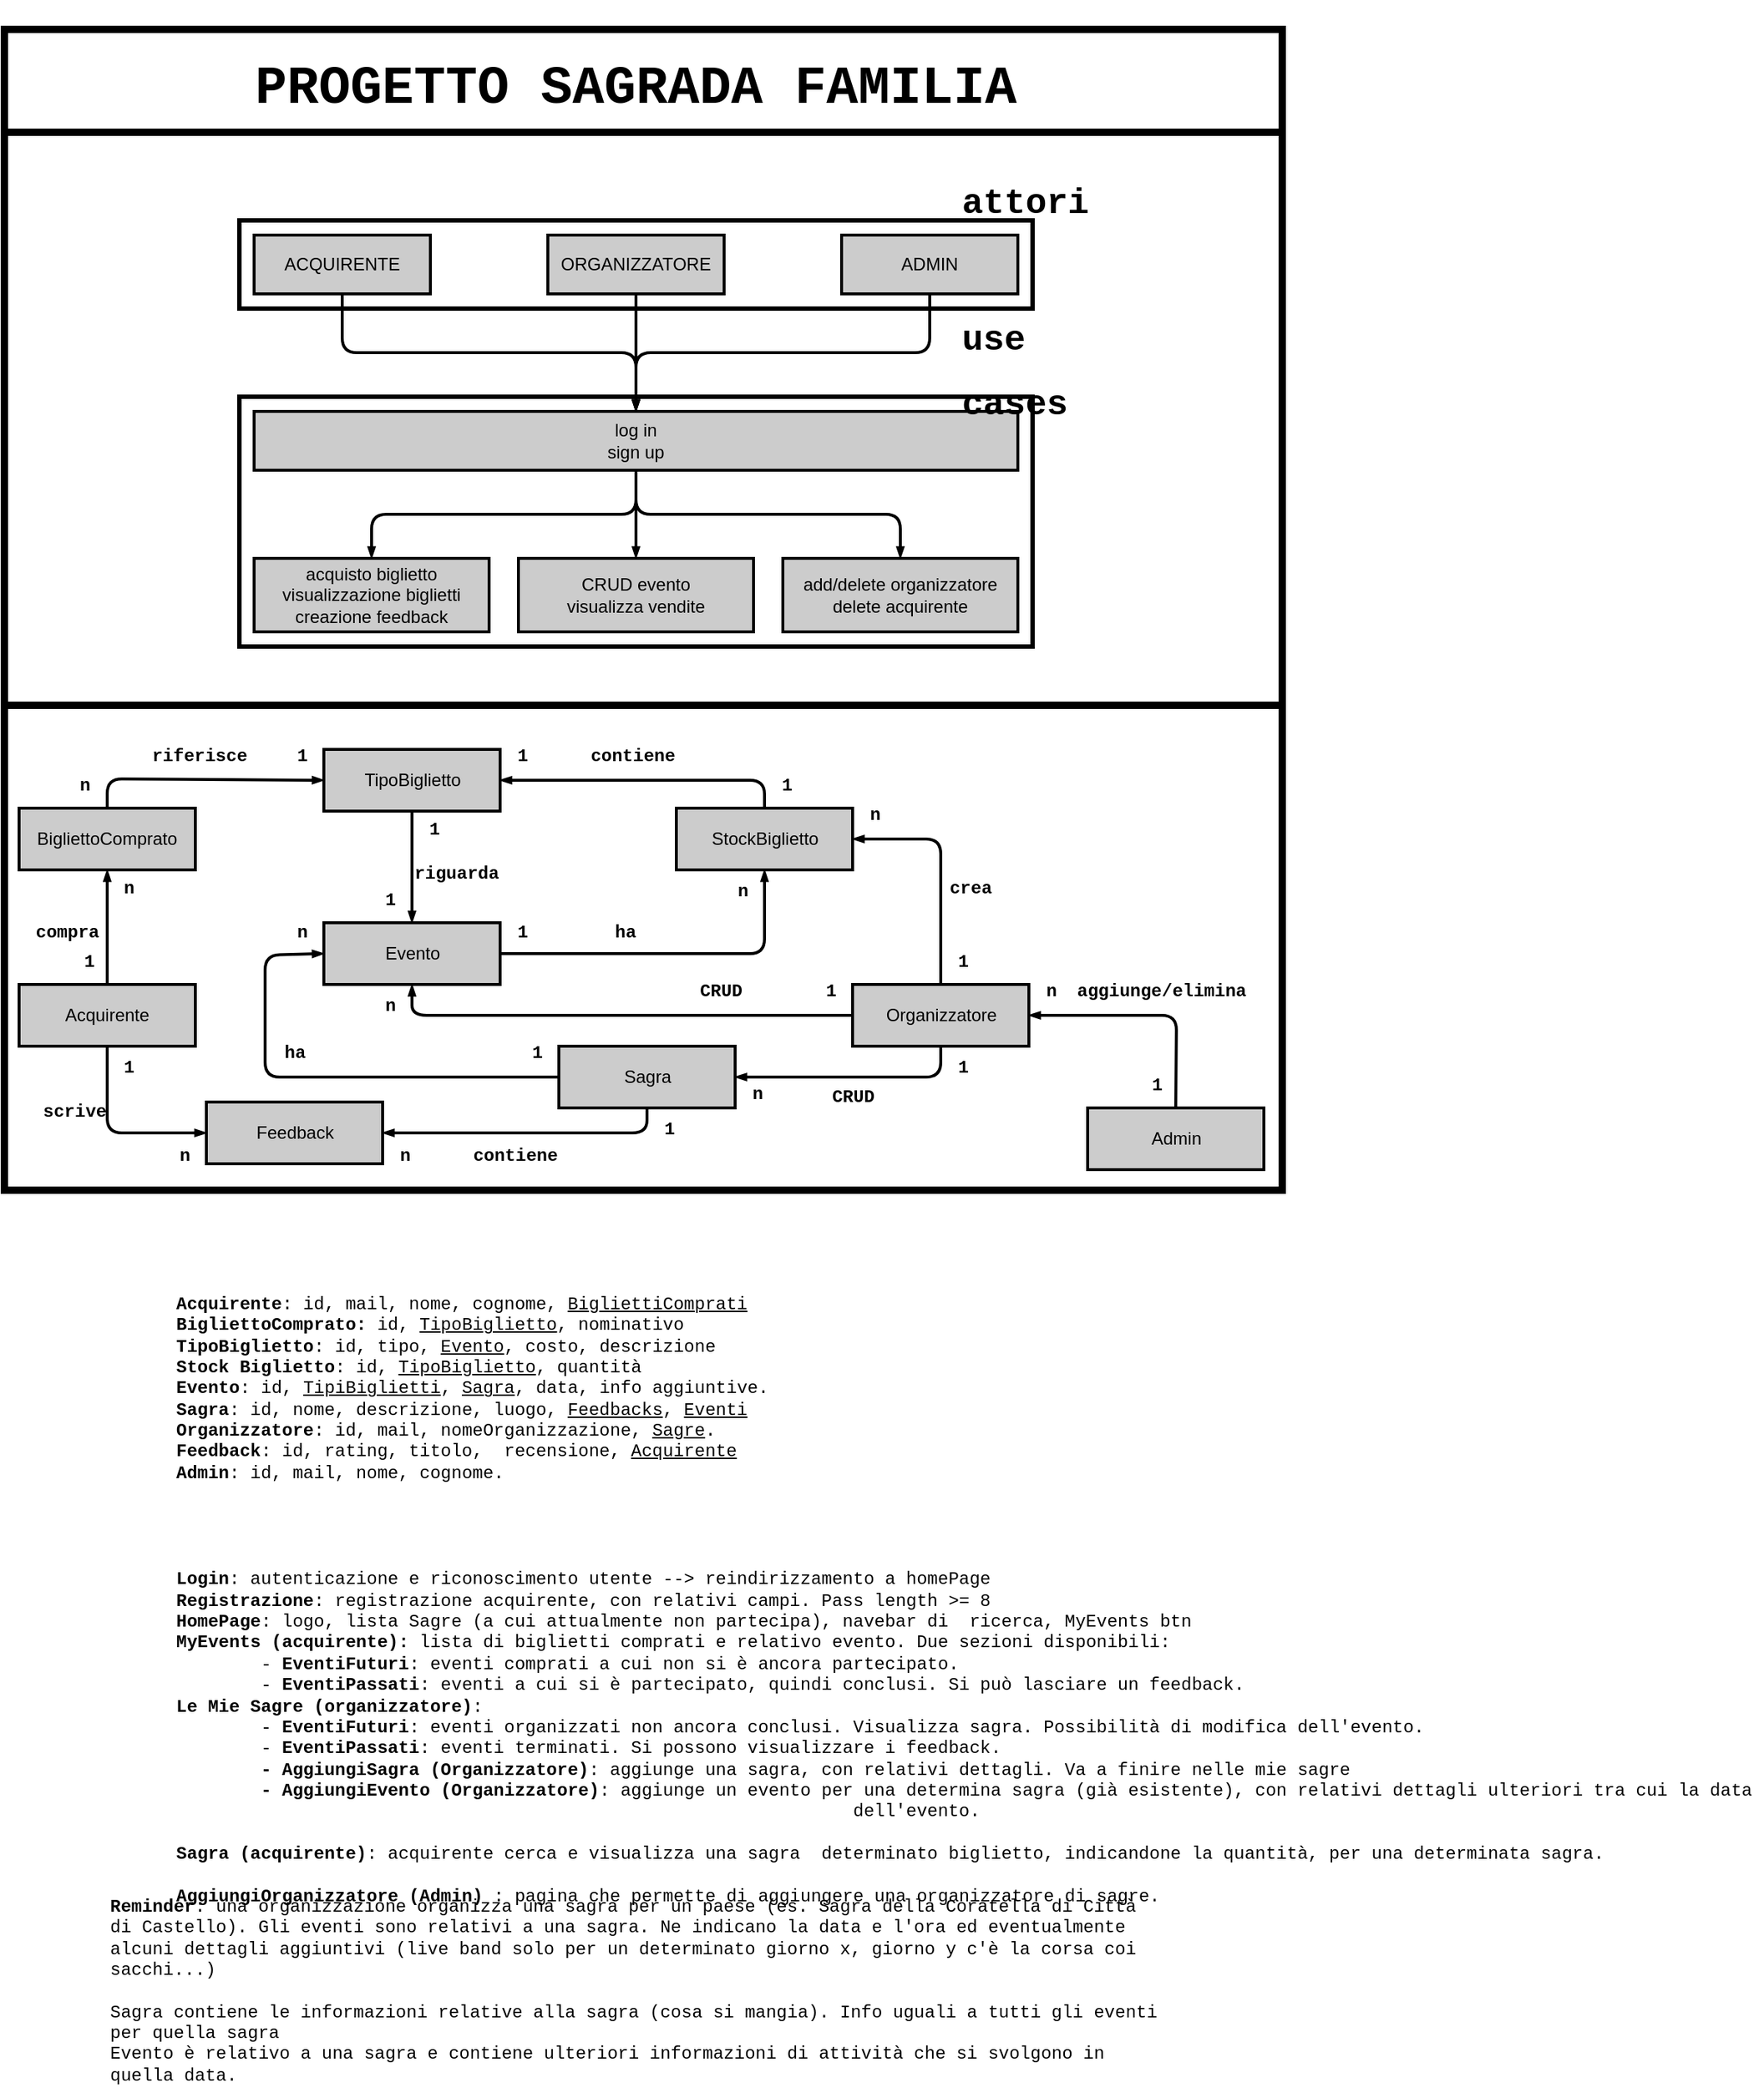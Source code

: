 <mxfile>
    <diagram name="Pagina-1" id="2kd6w2bDSglVRTYshuDX">
        <mxGraphModel dx="1854" dy="1619" grid="1" gridSize="10" guides="1" tooltips="1" connect="1" arrows="1" fold="1" page="0" pageScale="1" pageWidth="827" pageHeight="1169" math="0" shadow="0">
            <root>
                <mxCell id="0"/>
                <mxCell id="1" parent="0"/>
                <mxCell id="75bQ5hzX0xUpXRUS-g2r-32" value="&lt;b&gt;Acquirente&lt;/b&gt;: id, mail, nome, cognome, &lt;u&gt;BigliettiComprati&lt;/u&gt;&lt;div&gt;&lt;b&gt;BigliettoComprato: &lt;/b&gt;id, &lt;u&gt;TipoBiglietto&lt;/u&gt;, nominativo&lt;/div&gt;&lt;div&gt;&lt;b&gt;TipoBiglietto&lt;/b&gt;: id, tipo, &lt;u&gt;Evento&lt;/u&gt;, costo, descrizione&lt;/div&gt;&lt;div&gt;&lt;b&gt;Stock Biglietto&lt;/b&gt;: id, &lt;u&gt;TipoBiglietto&lt;/u&gt;, quantità&lt;br&gt;&lt;b&gt;Evento&lt;/b&gt;: id, &lt;u&gt;TipiBiglietti&lt;/u&gt;, &lt;u&gt;Sagra&lt;/u&gt;, data, info aggiuntive.&lt;/div&gt;&lt;div&gt;&lt;b&gt;Sagra&lt;/b&gt;: id, nome, descrizione, luogo, &lt;u&gt;Feedbacks&lt;/u&gt;, &lt;u&gt;Eventi&lt;/u&gt;&lt;/div&gt;&lt;div&gt;&lt;div&gt;&lt;b&gt;Organizzatore&lt;/b&gt;: id, mail, nomeOrganizzazione,&amp;nbsp;&lt;u&gt;Sagre&lt;/u&gt;.&lt;/div&gt;&lt;div&gt;&lt;b&gt;Feedback&lt;/b&gt;: id, rating, titolo, &amp;nbsp;recensione, &lt;u&gt;Acquirente&lt;/u&gt;&lt;/div&gt;&lt;div&gt;&lt;b&gt;Admin&lt;/b&gt;: id, mail, nome, cognome.&lt;/div&gt;&lt;/div&gt;" style="text;html=1;align=left;verticalAlign=middle;whiteSpace=wrap;rounded=0;fontFamily=Courier New;fontColor=#000000;" parent="1" vertex="1">
                    <mxGeometry x="25" y="760" width="515" height="130" as="geometry"/>
                </mxCell>
                <mxCell id="75bQ5hzX0xUpXRUS-g2r-36" value="&lt;div&gt;&lt;b&gt;Login&lt;/b&gt;: autenticazione e riconoscimento utente --&amp;gt; reindirizzamento a homePage&lt;/div&gt;&lt;div&gt;&lt;b&gt;Registrazione&lt;/b&gt;: registrazione acquirente, con relativi campi. Pass length &amp;gt;= 8&lt;/div&gt;&lt;b&gt;HomePage&lt;/b&gt;: logo, lista Sagre (a cui attualmente non partecipa), navebar di &amp;nbsp;ricerca, MyEvents btn&lt;div&gt;&lt;b&gt;MyEvents (acquirente): &lt;/b&gt;lista di biglietti comprati e relativo evento. Due sezioni disponibili:&lt;/div&gt;&lt;div&gt;&lt;span style=&quot;white-space: pre;&quot;&gt;&#x9;- &lt;b&gt;EventiFuturi&lt;/b&gt;: eventi comprati a cui non si è ancora partecipato.&lt;/span&gt;&lt;br&gt;&lt;/div&gt;&lt;div&gt;&lt;span style=&quot;white-space: pre;&quot;&gt;&#x9;- &lt;b&gt;EventiPassati&lt;/b&gt;: eventi a cui si è partecipato, quindi conclusi. Si può lasciare un feedback.&lt;/span&gt;&lt;/div&gt;&lt;div&gt;&lt;span style=&quot;white-space: pre;&quot;&gt;&lt;b&gt;Le Mie Sagre (organizzatore)&lt;/b&gt;:&lt;/span&gt;&lt;/div&gt;&lt;div&gt;&lt;div&gt;&lt;span style=&quot;white-space: pre;&quot;&gt;&#x9;- &lt;/span&gt;&lt;b style=&quot;white-space: pre;&quot;&gt;EventiFuturi&lt;/b&gt;&lt;span style=&quot;white-space: pre;&quot;&gt;: eventi organizzati non ancora conclusi. Visualizza sagra. Possibilità di modifica dell&#39;evento.&lt;/span&gt;&lt;br&gt;&lt;/div&gt;&lt;div&gt;&lt;span style=&quot;white-space: pre;&quot;&gt;&#x9;- &lt;/span&gt;&lt;b style=&quot;white-space: pre;&quot;&gt;EventiPassati&lt;/b&gt;&lt;span style=&quot;white-space: pre;&quot;&gt;: eventi terminati. Si possono visualizzare i feedback.&lt;/span&gt;&lt;/div&gt;&lt;/div&gt;&lt;div&gt;&lt;b style=&quot;white-space: pre;&quot;&gt;&lt;span style=&quot;white-space: pre;&quot;&gt;&#x9;- &lt;/span&gt;AggiungiSagra (Organizzatore)&lt;/b&gt;&lt;span style=&quot;white-space: pre;&quot;&gt;: aggiunge una sagra, con relativi dettagli. Va a finire nelle mie sagre&lt;/span&gt;&lt;/div&gt;&lt;div&gt;&lt;b style=&quot;white-space: pre;&quot;&gt;&#x9;- AggiungiEvento (Organizzatore)&lt;/b&gt;&lt;span style=&quot;white-space: pre;&quot;&gt;: aggiunge un evento per una determina sagra (già esistente), con relativi dettagli ulteriori tra cui la data&amp;nbsp;&lt;/span&gt;&lt;/div&gt;&lt;div&gt;&lt;span style=&quot;white-space: pre;&quot;&gt;&lt;span style=&quot;white-space: pre;&quot;&gt;&#x9;&lt;/span&gt;&lt;span style=&quot;white-space: pre;&quot;&gt;&#x9;&lt;/span&gt;&lt;span style=&quot;white-space: pre;&quot;&gt;&#x9;&lt;/span&gt;&lt;span style=&quot;white-space: pre;&quot;&gt;&#x9;&lt;/span&gt;&lt;span style=&quot;white-space: pre;&quot;&gt;&#x9;&lt;/span&gt;&lt;span style=&quot;white-space: pre;&quot;&gt;&#x9;&lt;/span&gt;&lt;span style=&quot;white-space: pre;&quot;&gt;&#x9;&lt;/span&gt;&lt;span style=&quot;white-space: pre;&quot;&gt;&#x9;&lt;/span&gt;dell&#39;evento.&lt;/span&gt;&lt;span style=&quot;white-space: pre;&quot;&gt;&lt;br&gt;&lt;/span&gt;&lt;/div&gt;&lt;div&gt;&lt;span style=&quot;white-space: pre;&quot;&gt;&lt;br&gt;&lt;/span&gt;&lt;/div&gt;&lt;div&gt;&lt;div&gt;&lt;span style=&quot;white-space: pre;&quot;&gt;&lt;b&gt;Sagra (acquirente)&lt;/b&gt;: acquirente cerca e visualizza una sagra  determinato biglietto, indicandone la quantità, per una determinata sagra.&lt;/span&gt;&lt;/div&gt;&lt;/div&gt;&lt;div&gt;&lt;span style=&quot;white-space: pre;&quot;&gt;&lt;br&gt;&lt;/span&gt;&lt;/div&gt;&lt;div&gt;&lt;span style=&quot;white-space: pre;&quot;&gt;&lt;b&gt;AggiungiOrganizzatore (Admin) &lt;/b&gt;: pagina che permette di aggiungere una organizzatore di sagre.&lt;/span&gt;&lt;/div&gt;&lt;div&gt;&lt;span style=&quot;white-space: pre;&quot;&gt;&lt;br&gt;&lt;/span&gt;&lt;/div&gt;" style="text;html=1;align=left;verticalAlign=middle;whiteSpace=wrap;rounded=0;fontFamily=Courier New;fontColor=#000000;" parent="1" vertex="1">
                    <mxGeometry x="25" y="980" width="765" height="180" as="geometry"/>
                </mxCell>
                <mxCell id="75bQ5hzX0xUpXRUS-g2r-37" value="&lt;b&gt;PROGETTO SAGRADA FAMILIA&lt;/b&gt;" style="text;html=1;align=center;verticalAlign=middle;whiteSpace=wrap;rounded=0;fontSize=36;fontFamily=Courier New;fontColor=#000000;" parent="1" vertex="1">
                    <mxGeometry x="40" y="-120" width="600" height="120" as="geometry"/>
                </mxCell>
                <mxCell id="75bQ5hzX0xUpXRUS-g2r-48" value="&lt;b&gt;Reminder&lt;/b&gt;: una organizzazione organizza una sagra per un paese (es. Sagra della Coratella di Città di Castello). Gli eventi sono relativi a una sagra. Ne indicano la data e l&#39;ora ed eventualmente alcuni dettagli aggiuntivi (live band solo per un determinato giorno x, giorno y c&#39;è la corsa coi sacchi...)&lt;div&gt;&lt;br&gt;&lt;/div&gt;&lt;div&gt;Sagra contiene le informazioni relative alla sagra (cosa si mangia). Info uguali a tutti gli eventi per quella sagra&lt;/div&gt;&lt;div&gt;Evento è relativo a una sagra e contiene ulteriori informazioni di attività che si svolgono in quella data.&lt;/div&gt;" style="text;html=1;align=left;verticalAlign=middle;whiteSpace=wrap;rounded=0;fontFamily=Courier New;fontColor=#000000;" parent="1" vertex="1">
                    <mxGeometry x="-20" y="1220" width="715" height="30" as="geometry"/>
                </mxCell>
                <mxCell id="6" value="&lt;b&gt;&lt;font style=&quot;font-size: 24px;&quot;&gt;attori&lt;/font&gt;&lt;/b&gt;" style="text;html=1;align=left;verticalAlign=middle;whiteSpace=wrap;rounded=0;fontSize=36;fontFamily=Courier New;fontColor=#000000;" vertex="1" parent="1">
                    <mxGeometry x="560" width="120" height="30" as="geometry"/>
                </mxCell>
                <mxCell id="8" value="ACQUIRENTE" style="rounded=0;whiteSpace=wrap;html=1;fillColor=#CCCCCC;strokeWidth=2;" vertex="1" parent="1">
                    <mxGeometry x="80" y="40" width="120" height="40" as="geometry"/>
                </mxCell>
                <mxCell id="9" value="ADMIN" style="rounded=0;whiteSpace=wrap;html=1;fillColor=#CCCCCC;strokeWidth=2;" vertex="1" parent="1">
                    <mxGeometry x="480" y="40" width="120" height="40" as="geometry"/>
                </mxCell>
                <mxCell id="10" value="ORGANIZZATORE" style="rounded=0;whiteSpace=wrap;html=1;fillColor=#CCCCCC;strokeWidth=2;" vertex="1" parent="1">
                    <mxGeometry x="280" y="40" width="120" height="40" as="geometry"/>
                </mxCell>
                <mxCell id="12" value="CRUD evento&lt;br&gt;visualizza vendite" style="rounded=0;whiteSpace=wrap;html=1;fillColor=#CCCCCC;strokeWidth=2;" vertex="1" parent="1">
                    <mxGeometry x="260" y="260" width="160" height="50" as="geometry"/>
                </mxCell>
                <mxCell id="14" value="log in&lt;br&gt;sign up" style="rounded=0;whiteSpace=wrap;html=1;fillColor=#CCCCCC;strokeWidth=2;" vertex="1" parent="1">
                    <mxGeometry x="80" y="160" width="520" height="40" as="geometry"/>
                </mxCell>
                <mxCell id="15" value="add/delete organizzatore&lt;br&gt;delete acquirente" style="rounded=0;whiteSpace=wrap;html=1;fillColor=#CCCCCC;strokeWidth=2;" vertex="1" parent="1">
                    <mxGeometry x="440" y="260" width="160" height="50" as="geometry"/>
                </mxCell>
                <mxCell id="16" value="acquisto biglietto&lt;br&gt;visualizzazione biglietti&lt;br&gt;creazione feedback" style="rounded=0;whiteSpace=wrap;html=1;fillColor=#CCCCCC;strokeWidth=2;" vertex="1" parent="1">
                    <mxGeometry x="80" y="260" width="160" height="50" as="geometry"/>
                </mxCell>
                <mxCell id="24" style="edgeStyle=none;html=1;strokeWidth=2;endArrow=blockThin;endFill=1;endSize=3;startSize=3;exitX=0.5;exitY=1;exitDx=0;exitDy=0;entryX=0.5;entryY=0;entryDx=0;entryDy=0;" edge="1" parent="1" source="10" target="14">
                    <mxGeometry relative="1" as="geometry">
                        <mxPoint x="670" y="200" as="sourcePoint"/>
                        <mxPoint x="710" y="230" as="targetPoint"/>
                        <Array as="points"/>
                    </mxGeometry>
                </mxCell>
                <mxCell id="25" value="" style="whiteSpace=wrap;html=1;fontFamily=Courier New;strokeWidth=3;fillColor=none;fontColor=#000000;" vertex="1" parent="1">
                    <mxGeometry x="70" y="150" width="540" height="170" as="geometry"/>
                </mxCell>
                <mxCell id="29" value="" style="whiteSpace=wrap;html=1;fontFamily=Courier New;strokeWidth=3;fillColor=none;fontColor=#000000;" vertex="1" parent="1">
                    <mxGeometry x="70" y="30" width="540" height="60" as="geometry"/>
                </mxCell>
                <mxCell id="30" value="&lt;b&gt;&lt;font style=&quot;font-size: 24px;&quot;&gt;use cases&lt;/font&gt;&lt;/b&gt;" style="text;html=1;align=left;verticalAlign=middle;whiteSpace=wrap;rounded=0;fontSize=36;fontFamily=Courier New;fontColor=#000000;" vertex="1" parent="1">
                    <mxGeometry x="560" y="115" width="120" height="30" as="geometry"/>
                </mxCell>
                <mxCell id="31" style="edgeStyle=none;html=1;strokeWidth=2;endArrow=blockThin;endFill=1;endSize=3;startSize=3;exitX=0.5;exitY=1;exitDx=0;exitDy=0;entryX=0.5;entryY=0;entryDx=0;entryDy=0;" edge="1" parent="1" source="8" target="14">
                    <mxGeometry relative="1" as="geometry">
                        <mxPoint x="350" y="90" as="sourcePoint"/>
                        <mxPoint x="350" y="170" as="targetPoint"/>
                        <Array as="points">
                            <mxPoint x="140" y="120"/>
                            <mxPoint x="340" y="120"/>
                        </Array>
                    </mxGeometry>
                </mxCell>
                <mxCell id="32" style="edgeStyle=none;html=1;strokeWidth=2;endArrow=blockThin;endFill=1;endSize=3;startSize=3;exitX=0.5;exitY=1;exitDx=0;exitDy=0;entryX=0.5;entryY=0;entryDx=0;entryDy=0;" edge="1" parent="1" source="9" target="14">
                    <mxGeometry relative="1" as="geometry">
                        <mxPoint x="350" y="90" as="sourcePoint"/>
                        <mxPoint x="350" y="170" as="targetPoint"/>
                        <Array as="points">
                            <mxPoint x="540" y="120"/>
                            <mxPoint x="340" y="120"/>
                        </Array>
                    </mxGeometry>
                </mxCell>
                <mxCell id="33" style="edgeStyle=none;html=1;strokeWidth=2;endArrow=blockThin;endFill=1;endSize=3;startSize=3;exitX=0.5;exitY=1;exitDx=0;exitDy=0;entryX=0.5;entryY=0;entryDx=0;entryDy=0;" edge="1" parent="1" source="14" target="12">
                    <mxGeometry relative="1" as="geometry">
                        <mxPoint x="350" y="90" as="sourcePoint"/>
                        <mxPoint x="350" y="170" as="targetPoint"/>
                        <Array as="points"/>
                    </mxGeometry>
                </mxCell>
                <mxCell id="34" style="edgeStyle=none;html=1;strokeWidth=2;endArrow=blockThin;endFill=1;endSize=3;startSize=3;exitX=0.5;exitY=1;exitDx=0;exitDy=0;entryX=0.5;entryY=0;entryDx=0;entryDy=0;" edge="1" parent="1" source="14" target="15">
                    <mxGeometry relative="1" as="geometry">
                        <mxPoint x="350" y="210" as="sourcePoint"/>
                        <mxPoint x="350" y="260" as="targetPoint"/>
                        <Array as="points">
                            <mxPoint x="340" y="230"/>
                            <mxPoint x="520" y="230"/>
                        </Array>
                    </mxGeometry>
                </mxCell>
                <mxCell id="35" style="edgeStyle=none;html=1;strokeWidth=2;endArrow=blockThin;endFill=1;endSize=3;startSize=3;exitX=0.5;exitY=1;exitDx=0;exitDy=0;entryX=0.5;entryY=0;entryDx=0;entryDy=0;" edge="1" parent="1" source="14" target="16">
                    <mxGeometry relative="1" as="geometry">
                        <mxPoint x="350" y="210" as="sourcePoint"/>
                        <mxPoint x="350" y="270" as="targetPoint"/>
                        <Array as="points">
                            <mxPoint x="340" y="230"/>
                            <mxPoint x="160" y="230"/>
                        </Array>
                    </mxGeometry>
                </mxCell>
                <mxCell id="36" value="Biglietto&lt;span style=&quot;color: rgb(0, 0, 0);&quot;&gt;Comprato&lt;/span&gt;" style="rounded=0;whiteSpace=wrap;html=1;fillColor=#CCCCCC;strokeWidth=2;" vertex="1" parent="1">
                    <mxGeometry x="-80" y="430" width="120" height="42" as="geometry"/>
                </mxCell>
                <mxCell id="37" style="edgeStyle=none;html=1;strokeWidth=2;endArrow=blockThin;endFill=1;endSize=3;startSize=3;entryX=1;entryY=0.5;entryDx=0;entryDy=0;exitX=0.5;exitY=0;exitDx=0;exitDy=0;" edge="1" parent="1" source="41" target="47">
                    <mxGeometry relative="1" as="geometry">
                        <mxPoint x="407.5" y="652" as="sourcePoint"/>
                        <mxPoint x="417.5" y="692" as="targetPoint"/>
                        <Array as="points">
                            <mxPoint x="708" y="571"/>
                        </Array>
                    </mxGeometry>
                </mxCell>
                <mxCell id="38" value="" style="whiteSpace=wrap;html=1;fontFamily=Courier New;strokeWidth=5;fillColor=none;fontColor=#000000;" vertex="1" parent="1">
                    <mxGeometry x="-90" y="-100" width="870" height="790" as="geometry"/>
                </mxCell>
                <mxCell id="39" value="Acquirente" style="rounded=0;whiteSpace=wrap;html=1;fillColor=#CCCCCC;strokeWidth=2;" vertex="1" parent="1">
                    <mxGeometry x="-80" y="550" width="120" height="42" as="geometry"/>
                </mxCell>
                <mxCell id="40" value="Feedback" style="rounded=0;whiteSpace=wrap;html=1;fillColor=#CCCCCC;strokeWidth=2;" vertex="1" parent="1">
                    <mxGeometry x="47.5" y="630" width="120" height="42" as="geometry"/>
                </mxCell>
                <mxCell id="41" value="Admin" style="rounded=0;whiteSpace=wrap;html=1;fillColor=#CCCCCC;strokeWidth=2;" vertex="1" parent="1">
                    <mxGeometry x="647.5" y="634" width="120" height="42" as="geometry"/>
                </mxCell>
                <mxCell id="42" value="Evento" style="rounded=0;whiteSpace=wrap;html=1;fillColor=#CCCCCC;strokeWidth=2;" vertex="1" parent="1">
                    <mxGeometry x="127.5" y="508" width="120" height="42" as="geometry"/>
                </mxCell>
                <mxCell id="43" value="TipoBiglietto" style="rounded=0;whiteSpace=wrap;html=1;fillColor=#CCCCCC;strokeWidth=2;" vertex="1" parent="1">
                    <mxGeometry x="127.5" y="390" width="120" height="42" as="geometry"/>
                </mxCell>
                <mxCell id="45" value="StockBiglietto" style="rounded=0;whiteSpace=wrap;html=1;fillColor=#CCCCCC;strokeWidth=2;" vertex="1" parent="1">
                    <mxGeometry x="367.5" y="430" width="120" height="42" as="geometry"/>
                </mxCell>
                <mxCell id="47" value="Organizzatore" style="rounded=0;whiteSpace=wrap;html=1;fillColor=#CCCCCC;strokeWidth=2;" vertex="1" parent="1">
                    <mxGeometry x="487.5" y="550" width="120" height="42" as="geometry"/>
                </mxCell>
                <mxCell id="48" value="Sagra" style="rounded=0;whiteSpace=wrap;html=1;fillColor=#CCCCCC;strokeWidth=2;" vertex="1" parent="1">
                    <mxGeometry x="287.5" y="592" width="120" height="42" as="geometry"/>
                </mxCell>
                <mxCell id="49" style="edgeStyle=none;html=1;strokeWidth=2;endArrow=blockThin;endFill=1;endSize=3;startSize=3;entryX=0;entryY=0.5;entryDx=0;entryDy=0;exitX=0.5;exitY=1;exitDx=0;exitDy=0;" edge="1" parent="1" source="39" target="40">
                    <mxGeometry relative="1" as="geometry">
                        <mxPoint x="557.5" y="682" as="sourcePoint"/>
                        <mxPoint x="557.5" y="602" as="targetPoint"/>
                        <Array as="points">
                            <mxPoint x="-20" y="651"/>
                        </Array>
                    </mxGeometry>
                </mxCell>
                <mxCell id="50" style="edgeStyle=none;html=1;strokeWidth=2;endArrow=blockThin;endFill=1;endSize=3;startSize=3;entryX=0;entryY=0.5;entryDx=0;entryDy=0;exitX=0;exitY=0.5;exitDx=0;exitDy=0;" edge="1" parent="1" source="48" target="42">
                    <mxGeometry relative="1" as="geometry">
                        <mxPoint x="-2.5" y="602" as="sourcePoint"/>
                        <mxPoint x="57.5" y="661" as="targetPoint"/>
                        <Array as="points">
                            <mxPoint x="87.5" y="613"/>
                            <mxPoint x="87.5" y="530"/>
                        </Array>
                    </mxGeometry>
                </mxCell>
                <mxCell id="51" style="edgeStyle=none;html=1;strokeWidth=2;endArrow=blockThin;endFill=1;endSize=3;startSize=3;entryX=0.5;entryY=1;entryDx=0;entryDy=0;exitX=0.5;exitY=0;exitDx=0;exitDy=0;" edge="1" parent="1" source="39" target="36">
                    <mxGeometry relative="1" as="geometry">
                        <mxPoint x="557.5" y="682" as="sourcePoint"/>
                        <mxPoint x="557.5" y="602" as="targetPoint"/>
                        <Array as="points"/>
                    </mxGeometry>
                </mxCell>
                <mxCell id="52" style="edgeStyle=none;html=1;strokeWidth=2;endArrow=blockThin;endFill=1;endSize=3;startSize=3;entryX=0;entryY=0.5;entryDx=0;entryDy=0;exitX=0.5;exitY=0;exitDx=0;exitDy=0;" edge="1" parent="1" source="36" target="43">
                    <mxGeometry relative="1" as="geometry">
                        <mxPoint x="-2.5" y="560" as="sourcePoint"/>
                        <mxPoint x="-2.5" y="482" as="targetPoint"/>
                        <Array as="points">
                            <mxPoint x="-20" y="410"/>
                        </Array>
                    </mxGeometry>
                </mxCell>
                <mxCell id="53" style="edgeStyle=none;html=1;strokeWidth=2;endArrow=blockThin;endFill=1;endSize=3;startSize=3;entryX=0.5;entryY=0;entryDx=0;entryDy=0;exitX=0.5;exitY=1;exitDx=0;exitDy=0;" edge="1" parent="1" source="43" target="42">
                    <mxGeometry relative="1" as="geometry">
                        <mxPoint x="-2.5" y="440" as="sourcePoint"/>
                        <mxPoint x="137.5" y="421" as="targetPoint"/>
                        <Array as="points"/>
                    </mxGeometry>
                </mxCell>
                <mxCell id="54" style="edgeStyle=none;html=1;strokeWidth=2;endArrow=blockThin;endFill=1;endSize=3;startSize=3;entryX=1;entryY=0.5;entryDx=0;entryDy=0;exitX=0.5;exitY=0;exitDx=0;exitDy=0;" edge="1" parent="1" source="45" target="43">
                    <mxGeometry relative="1" as="geometry">
                        <mxPoint x="197.5" y="442" as="sourcePoint"/>
                        <mxPoint x="197.5" y="518" as="targetPoint"/>
                        <Array as="points">
                            <mxPoint x="427.5" y="411"/>
                        </Array>
                    </mxGeometry>
                </mxCell>
                <mxCell id="55" style="edgeStyle=none;html=1;strokeWidth=2;endArrow=blockThin;endFill=1;endSize=3;startSize=3;entryX=0.5;entryY=1;entryDx=0;entryDy=0;exitX=1;exitY=0.5;exitDx=0;exitDy=0;" edge="1" parent="1" source="42" target="45">
                    <mxGeometry relative="1" as="geometry">
                        <mxPoint x="437.5" y="440" as="sourcePoint"/>
                        <mxPoint x="257.5" y="421" as="targetPoint"/>
                        <Array as="points">
                            <mxPoint x="427.5" y="529"/>
                        </Array>
                    </mxGeometry>
                </mxCell>
                <mxCell id="56" style="edgeStyle=none;html=1;strokeWidth=2;endArrow=blockThin;endFill=1;endSize=3;startSize=3;entryX=1;entryY=0.5;entryDx=0;entryDy=0;exitX=0.5;exitY=1;exitDx=0;exitDy=0;" edge="1" parent="1" source="47" target="48">
                    <mxGeometry relative="1" as="geometry">
                        <mxPoint x="557.5" y="682" as="sourcePoint"/>
                        <mxPoint x="557.5" y="602" as="targetPoint"/>
                        <Array as="points">
                            <mxPoint x="547.5" y="613"/>
                        </Array>
                    </mxGeometry>
                </mxCell>
                <mxCell id="57" style="edgeStyle=none;html=1;strokeWidth=2;endArrow=blockThin;endFill=1;endSize=3;startSize=3;entryX=1;entryY=0.5;entryDx=0;entryDy=0;exitX=0.5;exitY=0;exitDx=0;exitDy=0;" edge="1" parent="1" source="47" target="45">
                    <mxGeometry relative="1" as="geometry">
                        <mxPoint x="497.5" y="581" as="sourcePoint"/>
                        <mxPoint x="357.5" y="602" as="targetPoint"/>
                        <Array as="points">
                            <mxPoint x="547.5" y="451"/>
                        </Array>
                    </mxGeometry>
                </mxCell>
                <mxCell id="58" style="edgeStyle=none;html=1;strokeWidth=2;endArrow=blockThin;endFill=1;endSize=3;startSize=3;entryX=0.5;entryY=1;entryDx=0;entryDy=0;exitX=0;exitY=0.5;exitDx=0;exitDy=0;" edge="1" parent="1" source="47" target="42">
                    <mxGeometry relative="1" as="geometry">
                        <mxPoint x="557.5" y="602" as="sourcePoint"/>
                        <mxPoint x="417.5" y="623" as="targetPoint"/>
                        <Array as="points">
                            <mxPoint x="187.5" y="571"/>
                        </Array>
                    </mxGeometry>
                </mxCell>
                <mxCell id="59" style="edgeStyle=none;html=1;strokeWidth=2;endArrow=blockThin;endFill=1;endSize=3;startSize=3;entryX=1;entryY=0.5;entryDx=0;entryDy=0;exitX=0.5;exitY=1;exitDx=0;exitDy=0;" edge="1" parent="1" source="48" target="40">
                    <mxGeometry relative="1" as="geometry">
                        <mxPoint x="557.5" y="602" as="sourcePoint"/>
                        <mxPoint x="417.5" y="623" as="targetPoint"/>
                        <Array as="points">
                            <mxPoint x="347.5" y="651"/>
                        </Array>
                    </mxGeometry>
                </mxCell>
                <mxCell id="60" value="&lt;b&gt;&lt;font&gt;riferisce&lt;/font&gt;&lt;/b&gt;" style="text;html=1;align=center;verticalAlign=middle;whiteSpace=wrap;rounded=0;fontSize=12;fontFamily=Courier New;fontColor=#000000;" vertex="1" parent="1">
                    <mxGeometry x="17.5" y="380" width="50" height="30" as="geometry"/>
                </mxCell>
                <mxCell id="61" value="&lt;b&gt;&lt;font&gt;1&lt;/font&gt;&lt;/b&gt;" style="text;html=1;align=center;verticalAlign=middle;whiteSpace=wrap;rounded=0;fontSize=12;fontFamily=Courier New;fontColor=#000000;" vertex="1" parent="1">
                    <mxGeometry x="-47.5" y="520" width="30" height="30" as="geometry"/>
                </mxCell>
                <mxCell id="62" value="&lt;b&gt;&lt;font&gt;n&lt;/font&gt;&lt;/b&gt;" style="text;html=1;align=center;verticalAlign=middle;whiteSpace=wrap;rounded=0;fontSize=12;fontFamily=Courier New;fontColor=#000000;" vertex="1" parent="1">
                    <mxGeometry x="-20" y="469" width="30" height="32" as="geometry"/>
                </mxCell>
                <mxCell id="63" value="&lt;b&gt;&lt;font&gt;n&lt;/font&gt;&lt;/b&gt;" style="text;html=1;align=center;verticalAlign=middle;whiteSpace=wrap;rounded=0;fontSize=12;fontFamily=Courier New;fontColor=#000000;" vertex="1" parent="1">
                    <mxGeometry x="17.5" y="652" width="30" height="30" as="geometry"/>
                </mxCell>
                <mxCell id="64" value="&lt;b&gt;&lt;font&gt;1&lt;/font&gt;&lt;/b&gt;" style="text;html=1;align=center;verticalAlign=middle;whiteSpace=wrap;rounded=0;fontSize=12;fontFamily=Courier New;fontColor=#000000;" vertex="1" parent="1">
                    <mxGeometry x="-20" y="592" width="30" height="30" as="geometry"/>
                </mxCell>
                <mxCell id="65" value="&lt;b&gt;&lt;font&gt;1&lt;/font&gt;&lt;/b&gt;" style="text;html=1;align=center;verticalAlign=middle;whiteSpace=wrap;rounded=0;fontSize=12;fontFamily=Courier New;fontColor=#000000;" vertex="1" parent="1">
                    <mxGeometry x="97.5" y="380" width="30" height="30" as="geometry"/>
                </mxCell>
                <mxCell id="66" value="&lt;b&gt;&lt;font&gt;n&lt;/font&gt;&lt;/b&gt;" style="text;html=1;align=center;verticalAlign=middle;whiteSpace=wrap;rounded=0;fontSize=12;fontFamily=Courier New;fontColor=#000000;" vertex="1" parent="1">
                    <mxGeometry x="-50" y="400" width="30" height="30" as="geometry"/>
                </mxCell>
                <mxCell id="67" value="&lt;b&gt;&lt;font&gt;1&lt;/font&gt;&lt;/b&gt;" style="text;html=1;align=center;verticalAlign=middle;whiteSpace=wrap;rounded=0;fontSize=12;fontFamily=Courier New;fontColor=#000000;" vertex="1" parent="1">
                    <mxGeometry x="247.5" y="380" width="30" height="30" as="geometry"/>
                </mxCell>
                <mxCell id="68" value="&lt;b&gt;&lt;font&gt;1&lt;/font&gt;&lt;/b&gt;" style="text;html=1;align=center;verticalAlign=middle;whiteSpace=wrap;rounded=0;fontSize=12;fontFamily=Courier New;fontColor=#000000;" vertex="1" parent="1">
                    <mxGeometry x="427.5" y="400" width="30" height="30" as="geometry"/>
                </mxCell>
                <mxCell id="69" value="&lt;b&gt;&lt;font&gt;1&lt;/font&gt;&lt;/b&gt;" style="text;html=1;align=center;verticalAlign=middle;whiteSpace=wrap;rounded=0;fontSize=12;fontFamily=Courier New;fontColor=#000000;" vertex="1" parent="1">
                    <mxGeometry x="187.5" y="430" width="30" height="30" as="geometry"/>
                </mxCell>
                <mxCell id="70" value="&lt;b&gt;&lt;font&gt;1&lt;/font&gt;&lt;/b&gt;" style="text;html=1;align=center;verticalAlign=middle;whiteSpace=wrap;rounded=0;fontSize=12;fontFamily=Courier New;fontColor=#000000;" vertex="1" parent="1">
                    <mxGeometry x="157.5" y="478" width="30" height="30" as="geometry"/>
                </mxCell>
                <mxCell id="71" value="&lt;b&gt;&lt;font&gt;1&lt;/font&gt;&lt;/b&gt;" style="text;html=1;align=center;verticalAlign=middle;whiteSpace=wrap;rounded=0;fontSize=12;fontFamily=Courier New;fontColor=#000000;" vertex="1" parent="1">
                    <mxGeometry x="247.5" y="500" width="30" height="30" as="geometry"/>
                </mxCell>
                <mxCell id="72" value="&lt;b&gt;&lt;font&gt;n&lt;/font&gt;&lt;/b&gt;" style="text;html=1;align=center;verticalAlign=middle;whiteSpace=wrap;rounded=0;fontSize=12;fontFamily=Courier New;fontColor=#000000;" vertex="1" parent="1">
                    <mxGeometry x="397.5" y="472" width="30" height="30" as="geometry"/>
                </mxCell>
                <mxCell id="73" value="&lt;b&gt;&lt;font&gt;1&lt;/font&gt;&lt;/b&gt;" style="text;html=1;align=center;verticalAlign=middle;whiteSpace=wrap;rounded=0;fontSize=12;fontFamily=Courier New;fontColor=#000000;" vertex="1" parent="1">
                    <mxGeometry x="457.5" y="540" width="30" height="30" as="geometry"/>
                </mxCell>
                <mxCell id="75" value="&lt;b&gt;&lt;font&gt;n&lt;/font&gt;&lt;/b&gt;" style="text;html=1;align=center;verticalAlign=middle;whiteSpace=wrap;rounded=0;fontSize=12;fontFamily=Courier New;fontColor=#000000;" vertex="1" parent="1">
                    <mxGeometry x="157.5" y="550" width="30" height="30" as="geometry"/>
                </mxCell>
                <mxCell id="76" value="&lt;b&gt;&lt;font&gt;1&lt;/font&gt;&lt;/b&gt;" style="text;html=1;align=center;verticalAlign=middle;whiteSpace=wrap;rounded=0;fontSize=12;fontFamily=Courier New;fontColor=#000000;" vertex="1" parent="1">
                    <mxGeometry x="680" y="604" width="30" height="30" as="geometry"/>
                </mxCell>
                <mxCell id="77" value="&lt;b&gt;&lt;font&gt;n&lt;/font&gt;&lt;/b&gt;" style="text;html=1;align=center;verticalAlign=middle;whiteSpace=wrap;rounded=0;fontSize=12;fontFamily=Courier New;fontColor=#000000;" vertex="1" parent="1">
                    <mxGeometry x="607.5" y="540" width="30" height="30" as="geometry"/>
                </mxCell>
                <mxCell id="78" value="&lt;b&gt;&lt;font&gt;1&lt;/font&gt;&lt;/b&gt;" style="text;html=1;align=center;verticalAlign=middle;whiteSpace=wrap;rounded=0;fontSize=12;fontFamily=Courier New;fontColor=#000000;" vertex="1" parent="1">
                    <mxGeometry x="547.5" y="592" width="30" height="30" as="geometry"/>
                </mxCell>
                <mxCell id="80" value="&lt;b&gt;&lt;font&gt;n&lt;/font&gt;&lt;/b&gt;" style="text;html=1;align=center;verticalAlign=middle;whiteSpace=wrap;rounded=0;fontSize=12;fontFamily=Courier New;fontColor=#000000;" vertex="1" parent="1">
                    <mxGeometry x="407.5" y="610" width="30" height="30" as="geometry"/>
                </mxCell>
                <mxCell id="81" value="&lt;b&gt;&lt;font&gt;n&lt;/font&gt;&lt;/b&gt;" style="text;html=1;align=center;verticalAlign=middle;whiteSpace=wrap;rounded=0;fontSize=12;fontFamily=Courier New;fontColor=#000000;" vertex="1" parent="1">
                    <mxGeometry x="167.5" y="652" width="30" height="30" as="geometry"/>
                </mxCell>
                <mxCell id="82" value="&lt;b&gt;&lt;font&gt;1&lt;/font&gt;&lt;/b&gt;" style="text;html=1;align=center;verticalAlign=middle;whiteSpace=wrap;rounded=0;fontSize=12;fontFamily=Courier New;fontColor=#000000;" vertex="1" parent="1">
                    <mxGeometry x="347.5" y="634" width="30" height="30" as="geometry"/>
                </mxCell>
                <mxCell id="83" value="&lt;b&gt;&lt;font&gt;1&lt;/font&gt;&lt;/b&gt;" style="text;html=1;align=center;verticalAlign=middle;whiteSpace=wrap;rounded=0;fontSize=12;fontFamily=Courier New;fontColor=#000000;" vertex="1" parent="1">
                    <mxGeometry x="257.5" y="582" width="30" height="30" as="geometry"/>
                </mxCell>
                <mxCell id="84" value="&lt;b&gt;&lt;font&gt;n&lt;/font&gt;&lt;/b&gt;" style="text;html=1;align=center;verticalAlign=middle;whiteSpace=wrap;rounded=0;fontSize=12;fontFamily=Courier New;fontColor=#000000;" vertex="1" parent="1">
                    <mxGeometry x="97.5" y="500" width="30" height="30" as="geometry"/>
                </mxCell>
                <mxCell id="85" value="&lt;b&gt;&lt;font&gt;1&lt;/font&gt;&lt;/b&gt;" style="text;html=1;align=center;verticalAlign=middle;whiteSpace=wrap;rounded=0;fontSize=12;fontFamily=Courier New;fontColor=#000000;" vertex="1" parent="1">
                    <mxGeometry x="547.5" y="520" width="30" height="30" as="geometry"/>
                </mxCell>
                <mxCell id="86" value="&lt;b&gt;&lt;font&gt;n&lt;/font&gt;&lt;/b&gt;" style="text;html=1;align=center;verticalAlign=middle;whiteSpace=wrap;rounded=0;fontSize=12;fontFamily=Courier New;fontColor=#000000;" vertex="1" parent="1">
                    <mxGeometry x="487.5" y="420" width="30" height="30" as="geometry"/>
                </mxCell>
                <mxCell id="87" value="&lt;b&gt;&lt;font&gt;scrive&lt;/font&gt;&lt;/b&gt;" style="text;html=1;align=center;verticalAlign=middle;whiteSpace=wrap;rounded=0;fontSize=12;fontFamily=Courier New;fontColor=#000000;" vertex="1" parent="1">
                    <mxGeometry x="-62.5" y="622" width="40" height="30" as="geometry"/>
                </mxCell>
                <mxCell id="88" value="&lt;b&gt;&lt;font&gt;compra&lt;/font&gt;&lt;/b&gt;" style="text;html=1;align=center;verticalAlign=middle;whiteSpace=wrap;rounded=0;fontSize=12;fontFamily=Courier New;fontColor=#000000;" vertex="1" parent="1">
                    <mxGeometry x="-72.5" y="500" width="50" height="30" as="geometry"/>
                </mxCell>
                <mxCell id="90" value="&lt;b&gt;&lt;font&gt;contiene&lt;/font&gt;&lt;/b&gt;" style="text;html=1;align=center;verticalAlign=middle;whiteSpace=wrap;rounded=0;fontSize=12;fontFamily=Courier New;fontColor=#000000;" vertex="1" parent="1">
                    <mxGeometry x="307.5" y="380" width="60" height="30" as="geometry"/>
                </mxCell>
                <mxCell id="91" value="&lt;b&gt;&lt;font&gt;ha&lt;/font&gt;&lt;/b&gt;" style="text;html=1;align=center;verticalAlign=middle;whiteSpace=wrap;rounded=0;fontSize=12;fontFamily=Courier New;fontColor=#000000;" vertex="1" parent="1">
                    <mxGeometry x="317.5" y="500" width="30" height="30" as="geometry"/>
                </mxCell>
                <mxCell id="92" value="&lt;b&gt;&lt;font&gt;contiene&lt;/font&gt;&lt;/b&gt;" style="text;html=1;align=center;verticalAlign=middle;whiteSpace=wrap;rounded=0;fontSize=12;fontFamily=Courier New;fontColor=#000000;" vertex="1" parent="1">
                    <mxGeometry x="227.5" y="652" width="60" height="30" as="geometry"/>
                </mxCell>
                <mxCell id="93" value="&lt;b&gt;&lt;font&gt;CRUD&lt;/font&gt;&lt;/b&gt;" style="text;html=1;align=center;verticalAlign=middle;whiteSpace=wrap;rounded=0;fontSize=12;fontFamily=Courier New;fontColor=#000000;" vertex="1" parent="1">
                    <mxGeometry x="457.5" y="612" width="60" height="30" as="geometry"/>
                </mxCell>
                <mxCell id="94" value="&lt;b&gt;&lt;font&gt;CRUD&lt;/font&gt;&lt;/b&gt;" style="text;html=1;align=center;verticalAlign=middle;whiteSpace=wrap;rounded=0;fontSize=12;fontFamily=Courier New;fontColor=#000000;" vertex="1" parent="1">
                    <mxGeometry x="367.5" y="540" width="60" height="30" as="geometry"/>
                </mxCell>
                <mxCell id="95" value="&lt;b&gt;&lt;font&gt;aggiunge/elimina&lt;/font&gt;&lt;/b&gt;" style="text;html=1;align=center;verticalAlign=middle;whiteSpace=wrap;rounded=0;fontSize=12;fontFamily=Courier New;fontColor=#000000;" vertex="1" parent="1">
                    <mxGeometry x="647.5" y="540" width="100" height="30" as="geometry"/>
                </mxCell>
                <mxCell id="96" value="&lt;b&gt;&lt;font&gt;crea&lt;/font&gt;&lt;/b&gt;" style="text;html=1;align=center;verticalAlign=middle;whiteSpace=wrap;rounded=0;fontSize=12;fontFamily=Courier New;fontColor=#000000;" vertex="1" parent="1">
                    <mxGeometry x="547.5" y="470" width="40" height="30" as="geometry"/>
                </mxCell>
                <mxCell id="97" value="&lt;b&gt;&lt;font&gt;ha&lt;/font&gt;&lt;/b&gt;" style="text;html=1;align=center;verticalAlign=middle;whiteSpace=wrap;rounded=0;fontSize=12;fontFamily=Courier New;fontColor=#000000;" vertex="1" parent="1">
                    <mxGeometry x="87.5" y="582" width="40" height="30" as="geometry"/>
                </mxCell>
                <mxCell id="98" value="&lt;b&gt;riguarda&lt;/b&gt;" style="text;html=1;align=center;verticalAlign=middle;whiteSpace=wrap;rounded=0;fontSize=12;fontFamily=Courier New;fontColor=#000000;" vertex="1" parent="1">
                    <mxGeometry x="187.5" y="460" width="60" height="30" as="geometry"/>
                </mxCell>
                <mxCell id="100" value="" style="whiteSpace=wrap;html=1;fontFamily=Courier New;strokeWidth=5;fillColor=none;fontColor=#000000;" vertex="1" parent="1">
                    <mxGeometry x="-90" y="-100" width="870" height="70" as="geometry"/>
                </mxCell>
                <mxCell id="101" value="" style="whiteSpace=wrap;html=1;fontFamily=Courier New;strokeWidth=5;fillColor=none;fontColor=#000000;" vertex="1" parent="1">
                    <mxGeometry x="-90" y="-30" width="870" height="390" as="geometry"/>
                </mxCell>
            </root>
        </mxGraphModel>
    </diagram>
</mxfile>